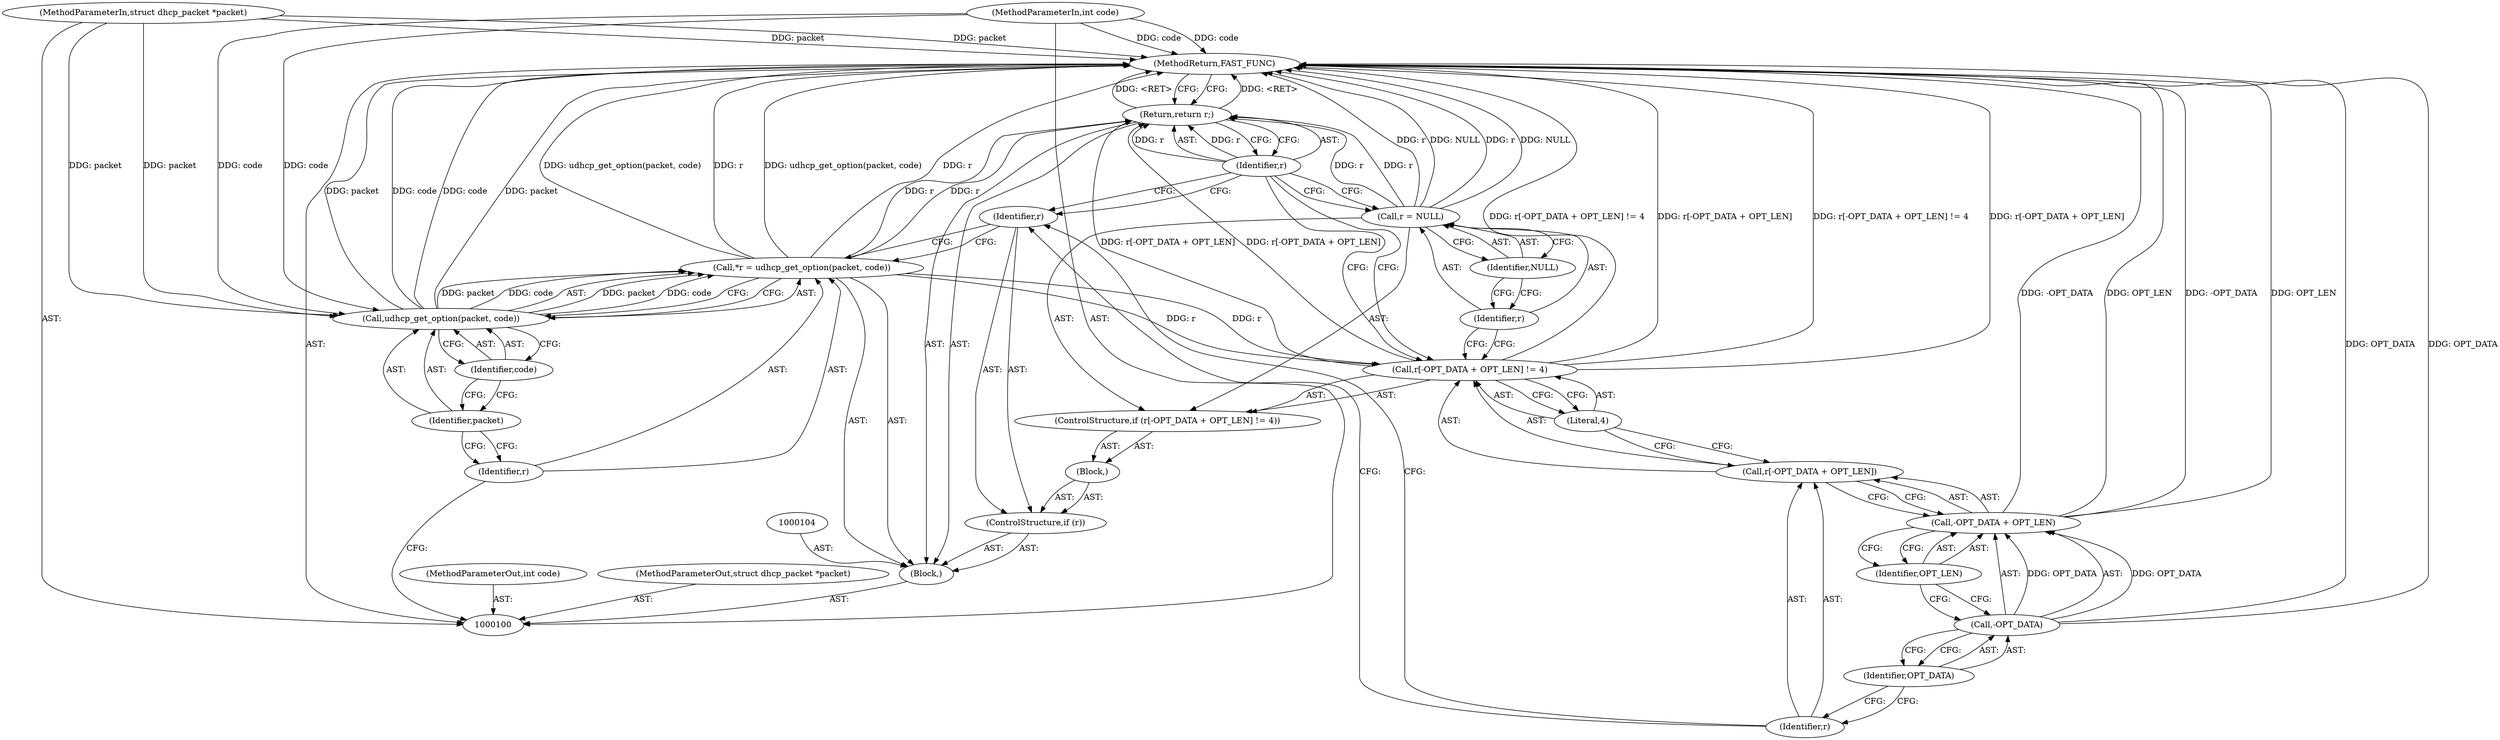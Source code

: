 digraph "0_busybox_74d9f1ba37010face4bd1449df4d60dd84450b06" {
"1000101" [label="(MethodParameterIn,struct dhcp_packet *packet)"];
"1000164" [label="(MethodParameterOut,struct dhcp_packet *packet)"];
"1000102" [label="(MethodParameterIn,int code)"];
"1000165" [label="(MethodParameterOut,int code)"];
"1000127" [label="(MethodReturn,FAST_FUNC)"];
"1000103" [label="(Block,)"];
"1000105" [label="(Call,*r = udhcp_get_option(packet, code))"];
"1000106" [label="(Identifier,r)"];
"1000107" [label="(Call,udhcp_get_option(packet, code))"];
"1000108" [label="(Identifier,packet)"];
"1000109" [label="(Identifier,code)"];
"1000110" [label="(ControlStructure,if (r))"];
"1000111" [label="(Identifier,r)"];
"1000112" [label="(Block,)"];
"1000113" [label="(ControlStructure,if (r[-OPT_DATA + OPT_LEN] != 4))"];
"1000120" [label="(Identifier,OPT_LEN)"];
"1000121" [label="(Literal,4)"];
"1000114" [label="(Call,r[-OPT_DATA + OPT_LEN] != 4)"];
"1000115" [label="(Call,r[-OPT_DATA + OPT_LEN])"];
"1000116" [label="(Identifier,r)"];
"1000117" [label="(Call,-OPT_DATA + OPT_LEN)"];
"1000118" [label="(Call,-OPT_DATA)"];
"1000119" [label="(Identifier,OPT_DATA)"];
"1000122" [label="(Call,r = NULL)"];
"1000123" [label="(Identifier,r)"];
"1000124" [label="(Identifier,NULL)"];
"1000125" [label="(Return,return r;)"];
"1000126" [label="(Identifier,r)"];
"1000101" -> "1000100"  [label="AST: "];
"1000101" -> "1000127"  [label="DDG: packet"];
"1000101" -> "1000107"  [label="DDG: packet"];
"1000164" -> "1000100"  [label="AST: "];
"1000102" -> "1000100"  [label="AST: "];
"1000102" -> "1000127"  [label="DDG: code"];
"1000102" -> "1000107"  [label="DDG: code"];
"1000165" -> "1000100"  [label="AST: "];
"1000127" -> "1000100"  [label="AST: "];
"1000127" -> "1000125"  [label="CFG: "];
"1000107" -> "1000127"  [label="DDG: packet"];
"1000107" -> "1000127"  [label="DDG: code"];
"1000105" -> "1000127"  [label="DDG: udhcp_get_option(packet, code)"];
"1000105" -> "1000127"  [label="DDG: r"];
"1000114" -> "1000127"  [label="DDG: r[-OPT_DATA + OPT_LEN] != 4"];
"1000114" -> "1000127"  [label="DDG: r[-OPT_DATA + OPT_LEN]"];
"1000122" -> "1000127"  [label="DDG: r"];
"1000122" -> "1000127"  [label="DDG: NULL"];
"1000117" -> "1000127"  [label="DDG: -OPT_DATA"];
"1000117" -> "1000127"  [label="DDG: OPT_LEN"];
"1000102" -> "1000127"  [label="DDG: code"];
"1000118" -> "1000127"  [label="DDG: OPT_DATA"];
"1000101" -> "1000127"  [label="DDG: packet"];
"1000125" -> "1000127"  [label="DDG: <RET>"];
"1000103" -> "1000100"  [label="AST: "];
"1000104" -> "1000103"  [label="AST: "];
"1000105" -> "1000103"  [label="AST: "];
"1000110" -> "1000103"  [label="AST: "];
"1000125" -> "1000103"  [label="AST: "];
"1000105" -> "1000103"  [label="AST: "];
"1000105" -> "1000107"  [label="CFG: "];
"1000106" -> "1000105"  [label="AST: "];
"1000107" -> "1000105"  [label="AST: "];
"1000111" -> "1000105"  [label="CFG: "];
"1000105" -> "1000127"  [label="DDG: udhcp_get_option(packet, code)"];
"1000105" -> "1000127"  [label="DDG: r"];
"1000107" -> "1000105"  [label="DDG: packet"];
"1000107" -> "1000105"  [label="DDG: code"];
"1000105" -> "1000114"  [label="DDG: r"];
"1000105" -> "1000125"  [label="DDG: r"];
"1000106" -> "1000105"  [label="AST: "];
"1000106" -> "1000100"  [label="CFG: "];
"1000108" -> "1000106"  [label="CFG: "];
"1000107" -> "1000105"  [label="AST: "];
"1000107" -> "1000109"  [label="CFG: "];
"1000108" -> "1000107"  [label="AST: "];
"1000109" -> "1000107"  [label="AST: "];
"1000105" -> "1000107"  [label="CFG: "];
"1000107" -> "1000127"  [label="DDG: packet"];
"1000107" -> "1000127"  [label="DDG: code"];
"1000107" -> "1000105"  [label="DDG: packet"];
"1000107" -> "1000105"  [label="DDG: code"];
"1000101" -> "1000107"  [label="DDG: packet"];
"1000102" -> "1000107"  [label="DDG: code"];
"1000108" -> "1000107"  [label="AST: "];
"1000108" -> "1000106"  [label="CFG: "];
"1000109" -> "1000108"  [label="CFG: "];
"1000109" -> "1000107"  [label="AST: "];
"1000109" -> "1000108"  [label="CFG: "];
"1000107" -> "1000109"  [label="CFG: "];
"1000110" -> "1000103"  [label="AST: "];
"1000111" -> "1000110"  [label="AST: "];
"1000112" -> "1000110"  [label="AST: "];
"1000111" -> "1000110"  [label="AST: "];
"1000111" -> "1000105"  [label="CFG: "];
"1000116" -> "1000111"  [label="CFG: "];
"1000126" -> "1000111"  [label="CFG: "];
"1000112" -> "1000110"  [label="AST: "];
"1000113" -> "1000112"  [label="AST: "];
"1000113" -> "1000112"  [label="AST: "];
"1000114" -> "1000113"  [label="AST: "];
"1000122" -> "1000113"  [label="AST: "];
"1000120" -> "1000117"  [label="AST: "];
"1000120" -> "1000118"  [label="CFG: "];
"1000117" -> "1000120"  [label="CFG: "];
"1000121" -> "1000114"  [label="AST: "];
"1000121" -> "1000115"  [label="CFG: "];
"1000114" -> "1000121"  [label="CFG: "];
"1000114" -> "1000113"  [label="AST: "];
"1000114" -> "1000121"  [label="CFG: "];
"1000115" -> "1000114"  [label="AST: "];
"1000121" -> "1000114"  [label="AST: "];
"1000123" -> "1000114"  [label="CFG: "];
"1000126" -> "1000114"  [label="CFG: "];
"1000114" -> "1000127"  [label="DDG: r[-OPT_DATA + OPT_LEN] != 4"];
"1000114" -> "1000127"  [label="DDG: r[-OPT_DATA + OPT_LEN]"];
"1000105" -> "1000114"  [label="DDG: r"];
"1000114" -> "1000125"  [label="DDG: r[-OPT_DATA + OPT_LEN]"];
"1000115" -> "1000114"  [label="AST: "];
"1000115" -> "1000117"  [label="CFG: "];
"1000116" -> "1000115"  [label="AST: "];
"1000117" -> "1000115"  [label="AST: "];
"1000121" -> "1000115"  [label="CFG: "];
"1000116" -> "1000115"  [label="AST: "];
"1000116" -> "1000111"  [label="CFG: "];
"1000119" -> "1000116"  [label="CFG: "];
"1000117" -> "1000115"  [label="AST: "];
"1000117" -> "1000120"  [label="CFG: "];
"1000118" -> "1000117"  [label="AST: "];
"1000120" -> "1000117"  [label="AST: "];
"1000115" -> "1000117"  [label="CFG: "];
"1000117" -> "1000127"  [label="DDG: -OPT_DATA"];
"1000117" -> "1000127"  [label="DDG: OPT_LEN"];
"1000118" -> "1000117"  [label="DDG: OPT_DATA"];
"1000118" -> "1000117"  [label="AST: "];
"1000118" -> "1000119"  [label="CFG: "];
"1000119" -> "1000118"  [label="AST: "];
"1000120" -> "1000118"  [label="CFG: "];
"1000118" -> "1000127"  [label="DDG: OPT_DATA"];
"1000118" -> "1000117"  [label="DDG: OPT_DATA"];
"1000119" -> "1000118"  [label="AST: "];
"1000119" -> "1000116"  [label="CFG: "];
"1000118" -> "1000119"  [label="CFG: "];
"1000122" -> "1000113"  [label="AST: "];
"1000122" -> "1000124"  [label="CFG: "];
"1000123" -> "1000122"  [label="AST: "];
"1000124" -> "1000122"  [label="AST: "];
"1000126" -> "1000122"  [label="CFG: "];
"1000122" -> "1000127"  [label="DDG: r"];
"1000122" -> "1000127"  [label="DDG: NULL"];
"1000122" -> "1000125"  [label="DDG: r"];
"1000123" -> "1000122"  [label="AST: "];
"1000123" -> "1000114"  [label="CFG: "];
"1000124" -> "1000123"  [label="CFG: "];
"1000124" -> "1000122"  [label="AST: "];
"1000124" -> "1000123"  [label="CFG: "];
"1000122" -> "1000124"  [label="CFG: "];
"1000125" -> "1000103"  [label="AST: "];
"1000125" -> "1000126"  [label="CFG: "];
"1000126" -> "1000125"  [label="AST: "];
"1000127" -> "1000125"  [label="CFG: "];
"1000125" -> "1000127"  [label="DDG: <RET>"];
"1000126" -> "1000125"  [label="DDG: r"];
"1000122" -> "1000125"  [label="DDG: r"];
"1000114" -> "1000125"  [label="DDG: r[-OPT_DATA + OPT_LEN]"];
"1000105" -> "1000125"  [label="DDG: r"];
"1000126" -> "1000125"  [label="AST: "];
"1000126" -> "1000122"  [label="CFG: "];
"1000126" -> "1000114"  [label="CFG: "];
"1000126" -> "1000111"  [label="CFG: "];
"1000125" -> "1000126"  [label="CFG: "];
"1000126" -> "1000125"  [label="DDG: r"];
}
